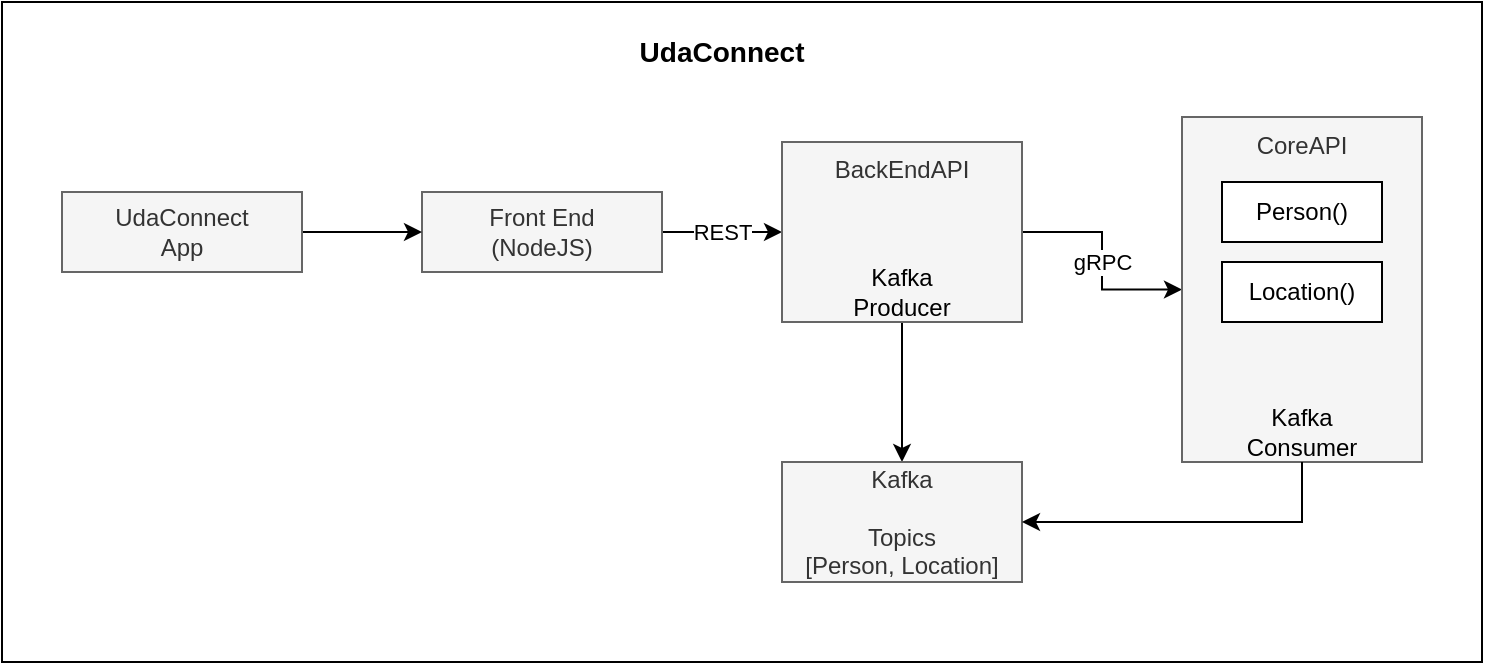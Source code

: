 <mxfile version="21.7.5" type="device" pages="2">
  <diagram id="xwU4HR_hHRo8wgDtijQ9" name="Architecture-Design">
    <mxGraphModel dx="989" dy="589" grid="1" gridSize="10" guides="1" tooltips="1" connect="1" arrows="1" fold="1" page="1" pageScale="1" pageWidth="850" pageHeight="1100" math="0" shadow="0">
      <root>
        <mxCell id="0" />
        <mxCell id="1" parent="0" />
        <mxCell id="YRl5KZix_X-PNUt0Blo5-2" value="" style="rounded=0;whiteSpace=wrap;html=1;glass=0;shadow=0;" vertex="1" parent="1">
          <mxGeometry x="60" y="120" width="740" height="330" as="geometry" />
        </mxCell>
        <mxCell id="YRl5KZix_X-PNUt0Blo5-9" value="REST" style="edgeStyle=orthogonalEdgeStyle;rounded=0;orthogonalLoop=1;jettySize=auto;html=1;exitX=1;exitY=0.5;exitDx=0;exitDy=0;entryX=0;entryY=0.5;entryDx=0;entryDy=0;" edge="1" parent="1" source="YRl5KZix_X-PNUt0Blo5-4" target="YRl5KZix_X-PNUt0Blo5-8">
          <mxGeometry relative="1" as="geometry" />
        </mxCell>
        <mxCell id="YRl5KZix_X-PNUt0Blo5-4" value="Front End&lt;br&gt;(NodeJS)" style="rounded=0;whiteSpace=wrap;html=1;fillColor=#f5f5f5;strokeColor=#666666;fontColor=#333333;" vertex="1" parent="1">
          <mxGeometry x="270" y="215" width="120" height="40" as="geometry" />
        </mxCell>
        <mxCell id="YRl5KZix_X-PNUt0Blo5-7" style="edgeStyle=orthogonalEdgeStyle;rounded=0;orthogonalLoop=1;jettySize=auto;html=1;exitX=1;exitY=0.5;exitDx=0;exitDy=0;" edge="1" parent="1" source="YRl5KZix_X-PNUt0Blo5-5" target="YRl5KZix_X-PNUt0Blo5-4">
          <mxGeometry relative="1" as="geometry" />
        </mxCell>
        <mxCell id="YRl5KZix_X-PNUt0Blo5-5" value="UdaConnect&lt;br&gt;App" style="rounded=0;whiteSpace=wrap;html=1;fillColor=#f5f5f5;strokeColor=#666666;fontColor=#333333;" vertex="1" parent="1">
          <mxGeometry x="90" y="215" width="120" height="40" as="geometry" />
        </mxCell>
        <mxCell id="YRl5KZix_X-PNUt0Blo5-13" value="" style="edgeStyle=orthogonalEdgeStyle;rounded=0;orthogonalLoop=1;jettySize=auto;html=1;" edge="1" parent="1" source="YRl5KZix_X-PNUt0Blo5-8" target="YRl5KZix_X-PNUt0Blo5-12">
          <mxGeometry relative="1" as="geometry" />
        </mxCell>
        <mxCell id="YRl5KZix_X-PNUt0Blo5-24" value="gRPC" style="edgeStyle=orthogonalEdgeStyle;rounded=0;orthogonalLoop=1;jettySize=auto;html=1;exitX=1;exitY=0.5;exitDx=0;exitDy=0;entryX=0;entryY=0.5;entryDx=0;entryDy=0;" edge="1" parent="1" source="YRl5KZix_X-PNUt0Blo5-8" target="YRl5KZix_X-PNUt0Blo5-14">
          <mxGeometry relative="1" as="geometry" />
        </mxCell>
        <mxCell id="YRl5KZix_X-PNUt0Blo5-8" value="BackEndAPI" style="rounded=0;whiteSpace=wrap;html=1;fillColor=#f5f5f5;strokeColor=#666666;fontColor=#333333;verticalAlign=top;" vertex="1" parent="1">
          <mxGeometry x="450" y="190" width="120" height="90" as="geometry" />
        </mxCell>
        <mxCell id="YRl5KZix_X-PNUt0Blo5-12" value="Kafka&lt;br&gt;&lt;br&gt;Topics &lt;br&gt;[Person, Location]" style="whiteSpace=wrap;html=1;fillColor=#f5f5f5;strokeColor=#666666;fontColor=#333333;rounded=0;" vertex="1" parent="1">
          <mxGeometry x="450" y="350" width="120" height="60" as="geometry" />
        </mxCell>
        <mxCell id="YRl5KZix_X-PNUt0Blo5-14" value="CoreAPI" style="whiteSpace=wrap;html=1;fillColor=#f5f5f5;strokeColor=#666666;fontColor=#333333;rounded=0;verticalAlign=top;horizontal=1;labelBackgroundColor=none;" vertex="1" parent="1">
          <mxGeometry x="650" y="177.5" width="120" height="172.5" as="geometry" />
        </mxCell>
        <mxCell id="YRl5KZix_X-PNUt0Blo5-22" value="Kafka Producer" style="text;html=1;strokeColor=none;fillColor=none;align=center;verticalAlign=middle;whiteSpace=wrap;rounded=0;" vertex="1" parent="1">
          <mxGeometry x="480" y="250" width="60" height="30" as="geometry" />
        </mxCell>
        <mxCell id="YRl5KZix_X-PNUt0Blo5-27" style="edgeStyle=orthogonalEdgeStyle;rounded=0;orthogonalLoop=1;jettySize=auto;html=1;exitX=0.5;exitY=1;exitDx=0;exitDy=0;entryX=1;entryY=0.5;entryDx=0;entryDy=0;" edge="1" parent="1" source="YRl5KZix_X-PNUt0Blo5-25" target="YRl5KZix_X-PNUt0Blo5-12">
          <mxGeometry relative="1" as="geometry" />
        </mxCell>
        <mxCell id="YRl5KZix_X-PNUt0Blo5-25" value="Kafka Consumer" style="text;html=1;strokeColor=none;fillColor=none;align=center;verticalAlign=middle;whiteSpace=wrap;rounded=0;" vertex="1" parent="1">
          <mxGeometry x="680" y="320" width="60" height="30" as="geometry" />
        </mxCell>
        <mxCell id="YRl5KZix_X-PNUt0Blo5-28" value="UdaConnect" style="text;html=1;strokeColor=none;fillColor=none;align=center;verticalAlign=middle;whiteSpace=wrap;rounded=0;fontStyle=1;fontSize=14;" vertex="1" parent="1">
          <mxGeometry x="380" y="130" width="80" height="30" as="geometry" />
        </mxCell>
        <mxCell id="YRl5KZix_X-PNUt0Blo5-29" value="Person()" style="whiteSpace=wrap;html=1;" vertex="1" parent="1">
          <mxGeometry x="670" y="210" width="80" height="30" as="geometry" />
        </mxCell>
        <mxCell id="YRl5KZix_X-PNUt0Blo5-30" value="Location()" style="whiteSpace=wrap;html=1;" vertex="1" parent="1">
          <mxGeometry x="670" y="250" width="80" height="30" as="geometry" />
        </mxCell>
      </root>
    </mxGraphModel>
  </diagram>
  <diagram name="DependencyDiagram" id="zkCOottchpnAbL-2k-eb">
    <mxGraphModel dx="971" dy="660" grid="1" gridSize="10" guides="1" tooltips="1" connect="1" arrows="1" fold="1" page="1" pageScale="1" pageWidth="850" pageHeight="1100" math="0" shadow="0">
      <root>
        <mxCell id="0" />
        <mxCell id="1" parent="0" />
        <mxCell id="PUgC1foxEc2--b-FexyI-1" value="App" style="ellipse;whiteSpace=wrap;html=1;" parent="1" vertex="1">
          <mxGeometry x="80" y="340" width="120" height="80" as="geometry" />
        </mxCell>
        <mxCell id="PUgC1foxEc2--b-FexyI-4" style="rounded=0;orthogonalLoop=1;jettySize=auto;html=1;exitX=0;exitY=1;exitDx=0;exitDy=0;entryX=1;entryY=0;entryDx=0;entryDy=0;" parent="1" source="PUgC1foxEc2--b-FexyI-2" target="PUgC1foxEc2--b-FexyI-1" edge="1">
          <mxGeometry relative="1" as="geometry" />
        </mxCell>
        <mxCell id="PUgC1foxEc2--b-FexyI-2" value="Persons&lt;br&gt;Component" style="ellipse;whiteSpace=wrap;html=1;" parent="1" vertex="1">
          <mxGeometry x="241" y="190" width="120" height="80" as="geometry" />
        </mxCell>
        <mxCell id="PUgC1foxEc2--b-FexyI-13" style="edgeStyle=none;rounded=0;orthogonalLoop=1;jettySize=auto;html=1;exitX=0;exitY=0.5;exitDx=0;exitDy=0;" parent="1" source="PUgC1foxEc2--b-FexyI-10" target="PUgC1foxEc2--b-FexyI-2" edge="1">
          <mxGeometry relative="1" as="geometry" />
        </mxCell>
        <mxCell id="IKuMaroDXutZ3m4XPbmI-3" style="edgeStyle=none;rounded=0;orthogonalLoop=1;jettySize=auto;html=1;exitX=0;exitY=0;exitDx=0;exitDy=0;entryX=0.97;entryY=0.625;entryDx=0;entryDy=0;entryPerimeter=0;" parent="1" source="PUgC1foxEc2--b-FexyI-10" target="IKuMaroDXutZ3m4XPbmI-1" edge="1">
          <mxGeometry relative="1" as="geometry" />
        </mxCell>
        <mxCell id="PUgC1foxEc2--b-FexyI-10" value="Persons" style="ellipse;whiteSpace=wrap;html=1;" parent="1" vertex="1">
          <mxGeometry x="460" y="130" width="100" height="80" as="geometry" />
        </mxCell>
        <mxCell id="IKuMaroDXutZ3m4XPbmI-2" style="edgeStyle=none;rounded=0;orthogonalLoop=1;jettySize=auto;html=1;exitX=0.5;exitY=1;exitDx=0;exitDy=0;entryX=0.5;entryY=0;entryDx=0;entryDy=0;" parent="1" source="IKuMaroDXutZ3m4XPbmI-1" target="PUgC1foxEc2--b-FexyI-2" edge="1">
          <mxGeometry relative="1" as="geometry" />
        </mxCell>
        <mxCell id="IKuMaroDXutZ3m4XPbmI-1" value="Connection&lt;br&gt;Component" style="ellipse;whiteSpace=wrap;html=1;" parent="1" vertex="1">
          <mxGeometry x="290" y="50" width="100" height="80" as="geometry" />
        </mxCell>
        <mxCell id="IKuMaroDXutZ3m4XPbmI-5" style="edgeStyle=none;rounded=0;orthogonalLoop=1;jettySize=auto;html=1;entryX=1;entryY=0.5;entryDx=0;entryDy=0;" parent="1" source="IKuMaroDXutZ3m4XPbmI-4" target="PUgC1foxEc2--b-FexyI-10" edge="1">
          <mxGeometry relative="1" as="geometry" />
        </mxCell>
        <mxCell id="IKuMaroDXutZ3m4XPbmI-7" style="edgeStyle=none;rounded=0;orthogonalLoop=1;jettySize=auto;html=1;" parent="1" source="IKuMaroDXutZ3m4XPbmI-4" target="IKuMaroDXutZ3m4XPbmI-6" edge="1">
          <mxGeometry relative="1" as="geometry" />
        </mxCell>
        <mxCell id="IKuMaroDXutZ3m4XPbmI-4" value="Connection&lt;br&gt;Service" style="ellipse;whiteSpace=wrap;html=1;" parent="1" vertex="1">
          <mxGeometry x="630" y="130" width="100" height="80" as="geometry" />
        </mxCell>
        <mxCell id="IKuMaroDXutZ3m4XPbmI-6" value="Location&lt;br&gt;Service" style="ellipse;whiteSpace=wrap;html=1;" parent="1" vertex="1">
          <mxGeometry x="660" y="250" width="100" height="80" as="geometry" />
        </mxCell>
      </root>
    </mxGraphModel>
  </diagram>
</mxfile>
